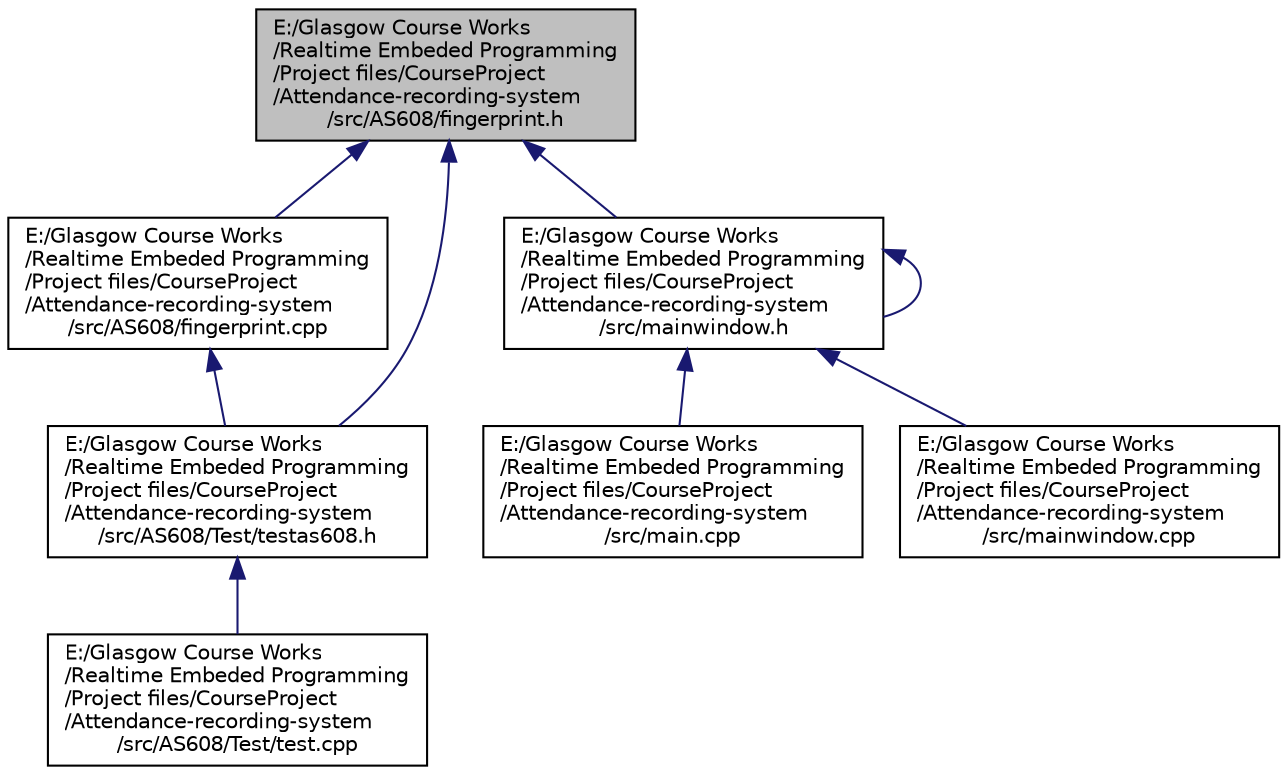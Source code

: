 digraph "E:/Glasgow Course Works/Realtime Embeded Programming/Project files/CourseProject/Attendance-recording-system/src/AS608/fingerprint.h"
{
  edge [fontname="Helvetica",fontsize="10",labelfontname="Helvetica",labelfontsize="10"];
  node [fontname="Helvetica",fontsize="10",shape=record];
  Node1 [label="E:/Glasgow Course Works\l/Realtime Embeded Programming\l/Project files/CourseProject\l/Attendance-recording-system\l/src/AS608/fingerprint.h",height=0.2,width=0.4,color="black", fillcolor="grey75", style="filled", fontcolor="black"];
  Node1 -> Node2 [dir="back",color="midnightblue",fontsize="10",style="solid",fontname="Helvetica"];
  Node2 [label="E:/Glasgow Course Works\l/Realtime Embeded Programming\l/Project files/CourseProject\l/Attendance-recording-system\l/src/AS608/fingerprint.cpp",height=0.2,width=0.4,color="black", fillcolor="white", style="filled",URL="$fingerprint_8cpp.html"];
  Node2 -> Node3 [dir="back",color="midnightblue",fontsize="10",style="solid",fontname="Helvetica"];
  Node3 [label="E:/Glasgow Course Works\l/Realtime Embeded Programming\l/Project files/CourseProject\l/Attendance-recording-system\l/src/AS608/Test/testas608.h",height=0.2,width=0.4,color="black", fillcolor="white", style="filled",URL="$testas608_8h.html"];
  Node3 -> Node4 [dir="back",color="midnightblue",fontsize="10",style="solid",fontname="Helvetica"];
  Node4 [label="E:/Glasgow Course Works\l/Realtime Embeded Programming\l/Project files/CourseProject\l/Attendance-recording-system\l/src/AS608/Test/test.cpp",height=0.2,width=0.4,color="black", fillcolor="white", style="filled",URL="$_a_s608_2_test_2test_8cpp.html"];
  Node1 -> Node3 [dir="back",color="midnightblue",fontsize="10",style="solid",fontname="Helvetica"];
  Node1 -> Node5 [dir="back",color="midnightblue",fontsize="10",style="solid",fontname="Helvetica"];
  Node5 [label="E:/Glasgow Course Works\l/Realtime Embeded Programming\l/Project files/CourseProject\l/Attendance-recording-system\l/src/mainwindow.h",height=0.2,width=0.4,color="black", fillcolor="white", style="filled",URL="$mainwindow_8h.html"];
  Node5 -> Node6 [dir="back",color="midnightblue",fontsize="10",style="solid",fontname="Helvetica"];
  Node6 [label="E:/Glasgow Course Works\l/Realtime Embeded Programming\l/Project files/CourseProject\l/Attendance-recording-system\l/src/main.cpp",height=0.2,width=0.4,color="black", fillcolor="white", style="filled",URL="$main_8cpp.html"];
  Node5 -> Node5 [dir="back",color="midnightblue",fontsize="10",style="solid",fontname="Helvetica"];
  Node5 -> Node7 [dir="back",color="midnightblue",fontsize="10",style="solid",fontname="Helvetica"];
  Node7 [label="E:/Glasgow Course Works\l/Realtime Embeded Programming\l/Project files/CourseProject\l/Attendance-recording-system\l/src/mainwindow.cpp",height=0.2,width=0.4,color="black", fillcolor="white", style="filled",URL="$mainwindow_8cpp.html"];
}
